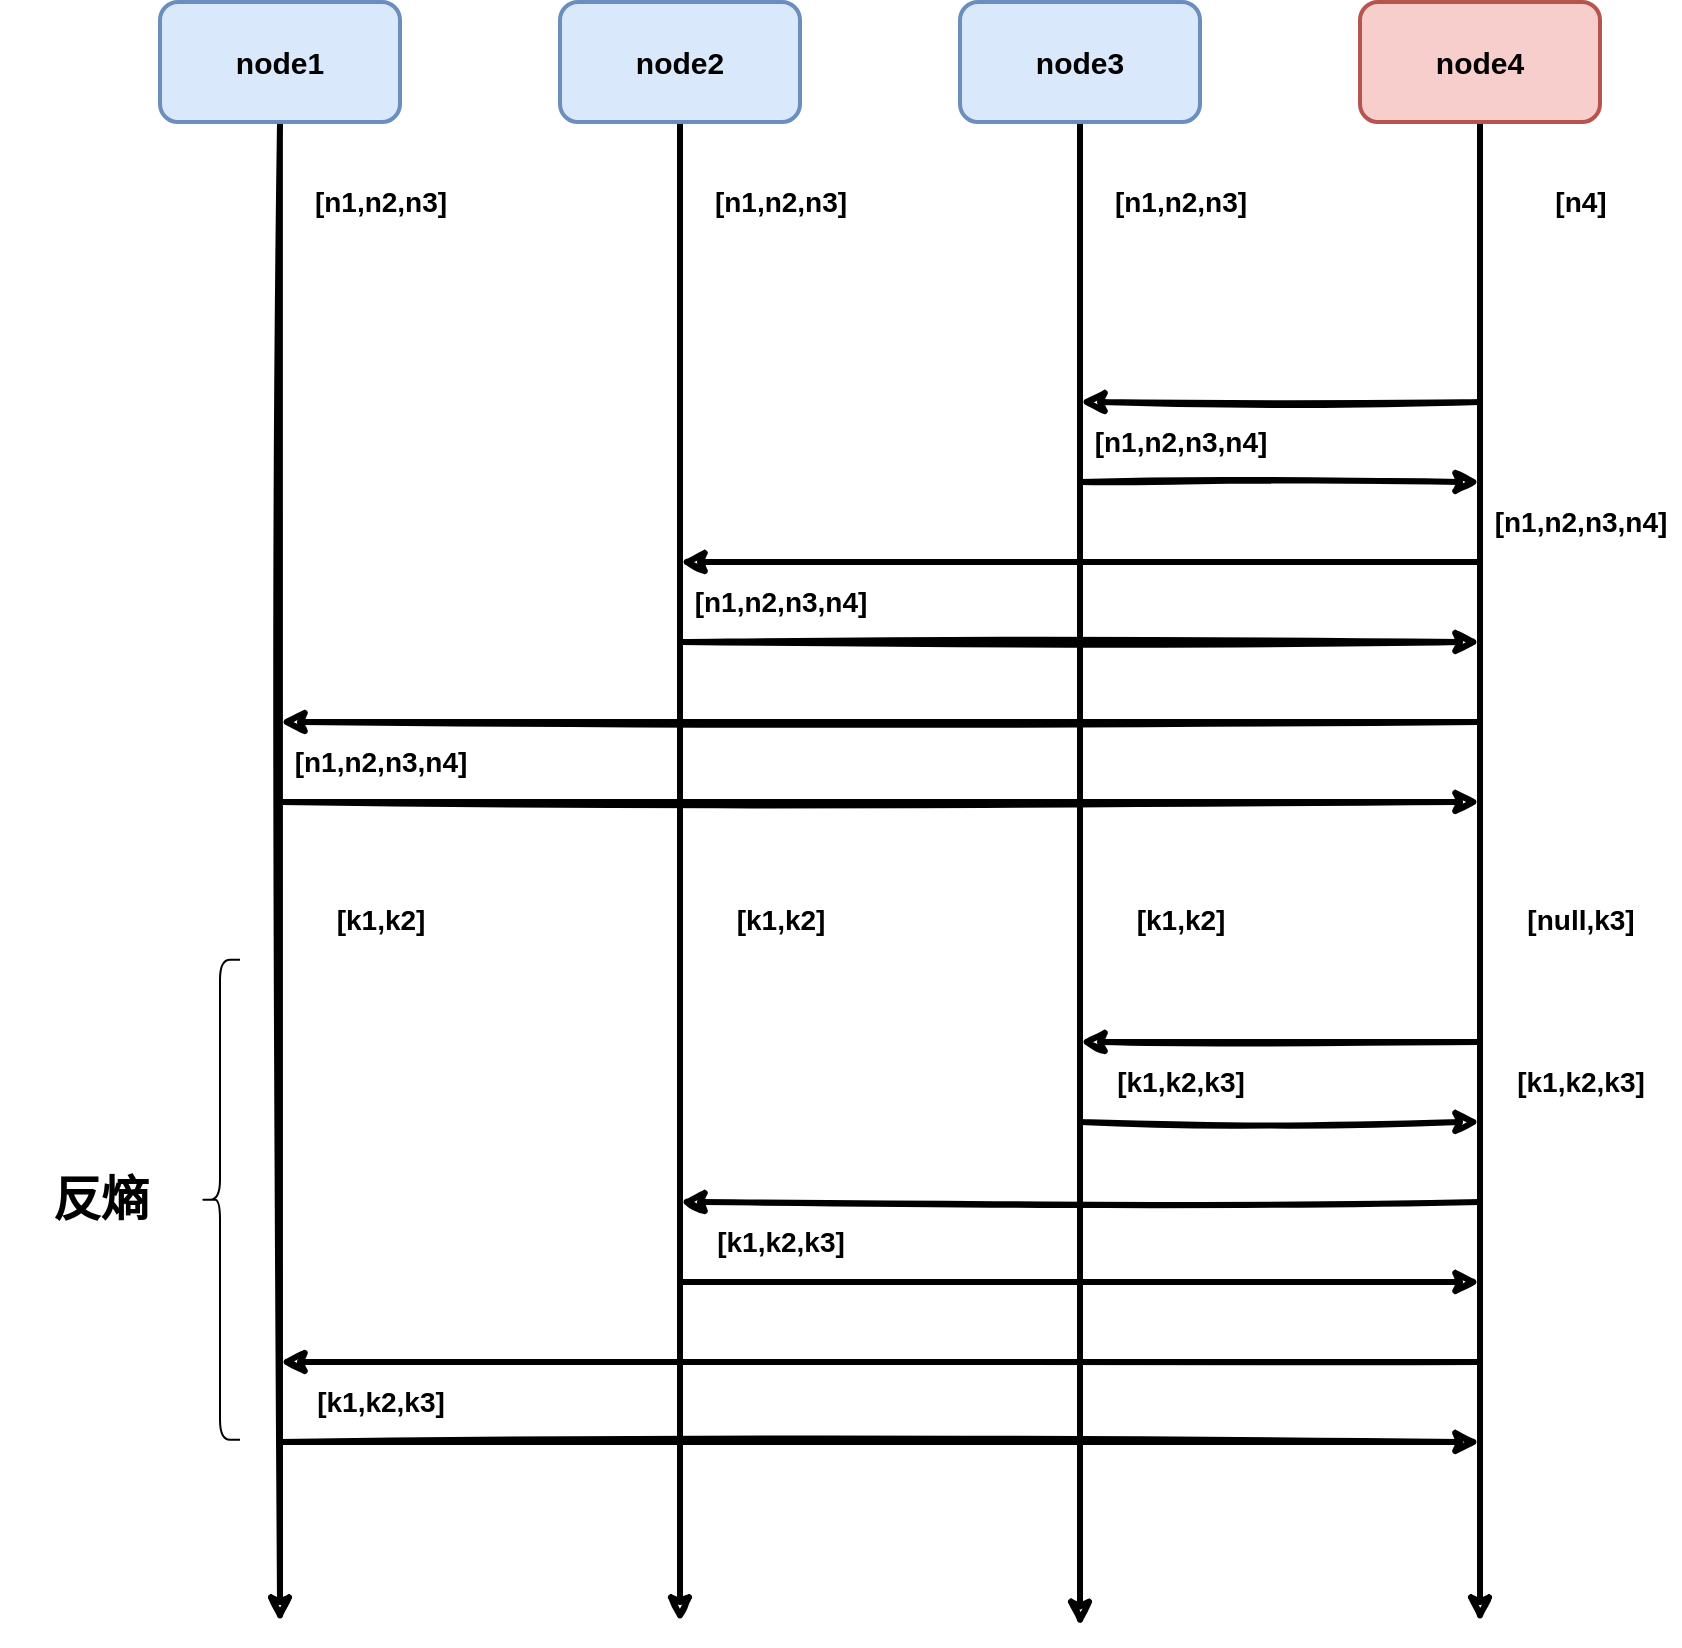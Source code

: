 <mxfile version="20.6.0" type="github">
  <diagram id="z30JZU3A5XoBl58_Tvaa" name="第 1 页">
    <mxGraphModel dx="1720" dy="971" grid="1" gridSize="10" guides="1" tooltips="1" connect="1" arrows="1" fold="1" page="1" pageScale="1" pageWidth="827" pageHeight="1169" math="0" shadow="0">
      <root>
        <mxCell id="0" />
        <mxCell id="1" parent="0" />
        <mxCell id="FDp3PBLIFGh2WiZWhGbb-116" style="edgeStyle=none;rounded=0;sketch=1;orthogonalLoop=1;jettySize=auto;html=1;strokeColor=default;strokeWidth=3;" edge="1" parent="1" source="FDp3PBLIFGh2WiZWhGbb-56">
          <mxGeometry relative="1" as="geometry">
            <mxPoint x="820" y="1050" as="targetPoint" />
          </mxGeometry>
        </mxCell>
        <mxCell id="FDp3PBLIFGh2WiZWhGbb-56" value="node1" style="rounded=1;whiteSpace=wrap;html=1;strokeWidth=2;fillWeight=4;hachureGap=8;hachureAngle=45;fillColor=#dae8fc;sketch=0;strokeColor=#6c8ebf;fontSize=15;fontStyle=1" vertex="1" parent="1">
          <mxGeometry x="760" y="240" width="120" height="60" as="geometry" />
        </mxCell>
        <mxCell id="FDp3PBLIFGh2WiZWhGbb-118" style="edgeStyle=none;rounded=0;sketch=1;orthogonalLoop=1;jettySize=auto;html=1;strokeColor=default;strokeWidth=3;" edge="1" parent="1" source="FDp3PBLIFGh2WiZWhGbb-58">
          <mxGeometry relative="1" as="geometry">
            <mxPoint x="1020" y="1050" as="targetPoint" />
          </mxGeometry>
        </mxCell>
        <mxCell id="FDp3PBLIFGh2WiZWhGbb-58" value="node2" style="rounded=1;whiteSpace=wrap;html=1;strokeWidth=2;fillWeight=4;hachureGap=8;hachureAngle=45;fillColor=#dae8fc;sketch=0;strokeColor=#6c8ebf;fontSize=15;fontStyle=1" vertex="1" parent="1">
          <mxGeometry x="960" y="240" width="120" height="60" as="geometry" />
        </mxCell>
        <mxCell id="FDp3PBLIFGh2WiZWhGbb-119" style="edgeStyle=none;rounded=0;sketch=1;orthogonalLoop=1;jettySize=auto;html=1;strokeColor=default;strokeWidth=3;" edge="1" parent="1" source="FDp3PBLIFGh2WiZWhGbb-60">
          <mxGeometry relative="1" as="geometry">
            <mxPoint x="1220" y="1052.222" as="targetPoint" />
          </mxGeometry>
        </mxCell>
        <mxCell id="FDp3PBLIFGh2WiZWhGbb-60" value="node3" style="rounded=1;whiteSpace=wrap;html=1;strokeWidth=2;fillWeight=4;hachureGap=8;hachureAngle=45;fillColor=#dae8fc;sketch=0;strokeColor=#6c8ebf;fontSize=15;fontStyle=1" vertex="1" parent="1">
          <mxGeometry x="1160" y="240" width="120" height="60" as="geometry" />
        </mxCell>
        <mxCell id="FDp3PBLIFGh2WiZWhGbb-64" value="[n1,n2,n3]" style="text;strokeColor=none;fillColor=none;html=1;fontSize=14;fontStyle=1;verticalAlign=middle;align=center;sketch=0;" vertex="1" parent="1">
          <mxGeometry x="820" y="320" width="100" height="40" as="geometry" />
        </mxCell>
        <mxCell id="FDp3PBLIFGh2WiZWhGbb-68" value="" style="endArrow=classic;html=1;rounded=0;sketch=1;strokeWidth=3;fontSize=15;" edge="1" parent="1">
          <mxGeometry width="50" height="50" relative="1" as="geometry">
            <mxPoint x="820" y="640" as="sourcePoint" />
            <mxPoint x="1420" y="640" as="targetPoint" />
            <Array as="points" />
          </mxGeometry>
        </mxCell>
        <mxCell id="FDp3PBLIFGh2WiZWhGbb-74" value="" style="endArrow=classic;html=1;rounded=0;sketch=1;strokeWidth=3;fontSize=15;" edge="1" parent="1">
          <mxGeometry width="50" height="50" relative="1" as="geometry">
            <mxPoint x="1420" y="600" as="sourcePoint" />
            <mxPoint x="820" y="600" as="targetPoint" />
          </mxGeometry>
        </mxCell>
        <mxCell id="FDp3PBLIFGh2WiZWhGbb-82" value="" style="endArrow=classic;html=1;rounded=0;sketch=1;strokeWidth=3;fontSize=14;" edge="1" parent="1">
          <mxGeometry width="50" height="50" relative="1" as="geometry">
            <mxPoint x="1220" y="480.0" as="sourcePoint" />
            <mxPoint x="1420" y="480.0" as="targetPoint" />
          </mxGeometry>
        </mxCell>
        <mxCell id="FDp3PBLIFGh2WiZWhGbb-83" value="" style="endArrow=classic;html=1;rounded=0;sketch=1;strokeWidth=3;fontSize=15;" edge="1" parent="1">
          <mxGeometry width="50" height="50" relative="1" as="geometry">
            <mxPoint x="1420" y="440.0" as="sourcePoint" />
            <mxPoint x="1220" y="440.0" as="targetPoint" />
          </mxGeometry>
        </mxCell>
        <mxCell id="FDp3PBLIFGh2WiZWhGbb-87" value="" style="endArrow=classic;html=1;rounded=0;sketch=1;strokeWidth=3;fontSize=14;" edge="1" parent="1">
          <mxGeometry width="50" height="50" relative="1" as="geometry">
            <mxPoint x="1020" y="560.0" as="sourcePoint" />
            <mxPoint x="1420" y="560" as="targetPoint" />
          </mxGeometry>
        </mxCell>
        <mxCell id="FDp3PBLIFGh2WiZWhGbb-88" value="" style="endArrow=classic;html=1;rounded=0;sketch=1;strokeWidth=3;fontSize=15;exitX=0;exitY=1;exitDx=0;exitDy=0;" edge="1" parent="1" source="FDp3PBLIFGh2WiZWhGbb-113">
          <mxGeometry width="50" height="50" relative="1" as="geometry">
            <mxPoint x="1220" y="520.0" as="sourcePoint" />
            <mxPoint x="1020" y="520.0" as="targetPoint" />
          </mxGeometry>
        </mxCell>
        <mxCell id="FDp3PBLIFGh2WiZWhGbb-120" style="edgeStyle=none;rounded=0;sketch=1;orthogonalLoop=1;jettySize=auto;html=1;strokeColor=default;strokeWidth=3;" edge="1" parent="1" source="FDp3PBLIFGh2WiZWhGbb-105">
          <mxGeometry relative="1" as="geometry">
            <mxPoint x="1420" y="1050" as="targetPoint" />
          </mxGeometry>
        </mxCell>
        <mxCell id="FDp3PBLIFGh2WiZWhGbb-105" value="node4" style="rounded=1;whiteSpace=wrap;html=1;strokeWidth=2;fillWeight=4;hachureGap=8;hachureAngle=45;fillColor=#f8cecc;sketch=0;strokeColor=#b85450;fontSize=15;fontStyle=1" vertex="1" parent="1">
          <mxGeometry x="1360" y="240" width="120" height="60" as="geometry" />
        </mxCell>
        <mxCell id="FDp3PBLIFGh2WiZWhGbb-107" value="[n1,n2,n3]" style="text;strokeColor=none;fillColor=none;html=1;fontSize=14;fontStyle=1;verticalAlign=middle;align=center;sketch=0;" vertex="1" parent="1">
          <mxGeometry x="1020" y="320" width="100" height="40" as="geometry" />
        </mxCell>
        <mxCell id="FDp3PBLIFGh2WiZWhGbb-108" value="[n1,n2,n3]" style="text;strokeColor=none;fillColor=none;html=1;fontSize=14;fontStyle=1;verticalAlign=middle;align=center;sketch=0;" vertex="1" parent="1">
          <mxGeometry x="1220" y="320" width="100" height="40" as="geometry" />
        </mxCell>
        <mxCell id="FDp3PBLIFGh2WiZWhGbb-109" value="[n4]" style="text;strokeColor=none;fillColor=none;html=1;fontSize=14;fontStyle=1;verticalAlign=middle;align=center;sketch=0;" vertex="1" parent="1">
          <mxGeometry x="1420" y="320" width="100" height="40" as="geometry" />
        </mxCell>
        <mxCell id="FDp3PBLIFGh2WiZWhGbb-112" value="[n1,n2,n3,n4]" style="text;strokeColor=none;fillColor=none;html=1;fontSize=14;fontStyle=1;verticalAlign=middle;align=center;sketch=0;" vertex="1" parent="1">
          <mxGeometry x="1220" y="440" width="100" height="40" as="geometry" />
        </mxCell>
        <mxCell id="FDp3PBLIFGh2WiZWhGbb-113" value="[n1,n2,n3,n4]" style="text;strokeColor=none;fillColor=none;html=1;fontSize=14;fontStyle=1;verticalAlign=middle;align=center;sketch=0;" vertex="1" parent="1">
          <mxGeometry x="1420" y="480" width="100" height="40" as="geometry" />
        </mxCell>
        <mxCell id="FDp3PBLIFGh2WiZWhGbb-114" value="[n1,n2,n3,n4]" style="text;strokeColor=none;fillColor=none;html=1;fontSize=14;fontStyle=1;verticalAlign=middle;align=center;sketch=0;" vertex="1" parent="1">
          <mxGeometry x="1020" y="520" width="100" height="40" as="geometry" />
        </mxCell>
        <mxCell id="FDp3PBLIFGh2WiZWhGbb-115" value="[n1,n2,n3,n4]" style="text;strokeColor=none;fillColor=none;html=1;fontSize=14;fontStyle=1;verticalAlign=middle;align=center;sketch=0;" vertex="1" parent="1">
          <mxGeometry x="820" y="600" width="100" height="40" as="geometry" />
        </mxCell>
        <mxCell id="FDp3PBLIFGh2WiZWhGbb-117" style="edgeStyle=none;rounded=0;sketch=1;orthogonalLoop=1;jettySize=auto;html=1;exitX=0.5;exitY=1;exitDx=0;exitDy=0;strokeColor=default;strokeWidth=3;" edge="1" parent="1" source="FDp3PBLIFGh2WiZWhGbb-107" target="FDp3PBLIFGh2WiZWhGbb-107">
          <mxGeometry relative="1" as="geometry" />
        </mxCell>
        <mxCell id="FDp3PBLIFGh2WiZWhGbb-121" value="" style="endArrow=classic;html=1;rounded=0;sketch=1;strokeWidth=3;fontSize=15;" edge="1" parent="1">
          <mxGeometry width="50" height="50" relative="1" as="geometry">
            <mxPoint x="820" y="960" as="sourcePoint" />
            <mxPoint x="1420" y="960" as="targetPoint" />
            <Array as="points" />
          </mxGeometry>
        </mxCell>
        <mxCell id="FDp3PBLIFGh2WiZWhGbb-122" value="" style="endArrow=classic;html=1;rounded=0;sketch=1;strokeWidth=3;fontSize=15;" edge="1" parent="1">
          <mxGeometry width="50" height="50" relative="1" as="geometry">
            <mxPoint x="1420" y="920" as="sourcePoint" />
            <mxPoint x="820" y="920" as="targetPoint" />
          </mxGeometry>
        </mxCell>
        <mxCell id="FDp3PBLIFGh2WiZWhGbb-123" value="" style="endArrow=classic;html=1;rounded=0;sketch=1;strokeWidth=3;fontSize=14;" edge="1" parent="1">
          <mxGeometry width="50" height="50" relative="1" as="geometry">
            <mxPoint x="1220" y="800.0" as="sourcePoint" />
            <mxPoint x="1420" y="800.0" as="targetPoint" />
          </mxGeometry>
        </mxCell>
        <mxCell id="FDp3PBLIFGh2WiZWhGbb-124" value="" style="endArrow=classic;html=1;rounded=0;sketch=1;strokeWidth=3;fontSize=15;" edge="1" parent="1">
          <mxGeometry width="50" height="50" relative="1" as="geometry">
            <mxPoint x="1420" y="760.0" as="sourcePoint" />
            <mxPoint x="1220" y="760.0" as="targetPoint" />
          </mxGeometry>
        </mxCell>
        <mxCell id="FDp3PBLIFGh2WiZWhGbb-125" value="" style="endArrow=classic;html=1;rounded=0;sketch=1;strokeWidth=3;fontSize=14;" edge="1" parent="1">
          <mxGeometry width="50" height="50" relative="1" as="geometry">
            <mxPoint x="1020" y="880.0" as="sourcePoint" />
            <mxPoint x="1420" y="880" as="targetPoint" />
          </mxGeometry>
        </mxCell>
        <mxCell id="FDp3PBLIFGh2WiZWhGbb-126" value="" style="endArrow=classic;html=1;rounded=0;sketch=1;strokeWidth=3;fontSize=15;exitX=0;exitY=1;exitDx=0;exitDy=0;" edge="1" parent="1">
          <mxGeometry width="50" height="50" relative="1" as="geometry">
            <mxPoint x="1420" y="840" as="sourcePoint" />
            <mxPoint x="1020" y="840.0" as="targetPoint" />
          </mxGeometry>
        </mxCell>
        <mxCell id="FDp3PBLIFGh2WiZWhGbb-132" value="[k1,k2]" style="text;strokeColor=none;fillColor=none;html=1;fontSize=14;fontStyle=1;verticalAlign=middle;align=center;sketch=0;" vertex="1" parent="1">
          <mxGeometry x="820" y="678.89" width="100" height="40" as="geometry" />
        </mxCell>
        <mxCell id="FDp3PBLIFGh2WiZWhGbb-135" value="[null,k3]" style="text;strokeColor=none;fillColor=none;html=1;fontSize=14;fontStyle=1;verticalAlign=middle;align=center;sketch=0;" vertex="1" parent="1">
          <mxGeometry x="1420" y="678.89" width="100" height="40" as="geometry" />
        </mxCell>
        <mxCell id="FDp3PBLIFGh2WiZWhGbb-136" style="edgeStyle=none;rounded=0;sketch=1;orthogonalLoop=1;jettySize=auto;html=1;exitX=0.5;exitY=1;exitDx=0;exitDy=0;strokeColor=default;strokeWidth=3;" edge="1" parent="1">
          <mxGeometry relative="1" as="geometry">
            <mxPoint x="1070" y="758.89" as="sourcePoint" />
            <mxPoint x="1070" y="758.89" as="targetPoint" />
          </mxGeometry>
        </mxCell>
        <mxCell id="FDp3PBLIFGh2WiZWhGbb-137" value="[k1,k2]" style="text;strokeColor=none;fillColor=none;html=1;fontSize=14;fontStyle=1;verticalAlign=middle;align=center;sketch=0;" vertex="1" parent="1">
          <mxGeometry x="1020" y="678.89" width="100" height="40" as="geometry" />
        </mxCell>
        <mxCell id="FDp3PBLIFGh2WiZWhGbb-138" value="[k1,k2]" style="text;strokeColor=none;fillColor=none;html=1;fontSize=14;fontStyle=1;verticalAlign=middle;align=center;sketch=0;" vertex="1" parent="1">
          <mxGeometry x="1220" y="678.89" width="100" height="40" as="geometry" />
        </mxCell>
        <mxCell id="FDp3PBLIFGh2WiZWhGbb-139" value="[k1,k2,k3]" style="text;strokeColor=none;fillColor=none;html=1;fontSize=14;fontStyle=1;verticalAlign=middle;align=center;sketch=0;" vertex="1" parent="1">
          <mxGeometry x="1420" y="760" width="100" height="40" as="geometry" />
        </mxCell>
        <mxCell id="FDp3PBLIFGh2WiZWhGbb-140" value="[k1,k2,k3]" style="text;strokeColor=none;fillColor=none;html=1;fontSize=14;fontStyle=1;verticalAlign=middle;align=center;sketch=0;" vertex="1" parent="1">
          <mxGeometry x="1220" y="760" width="100" height="40" as="geometry" />
        </mxCell>
        <mxCell id="FDp3PBLIFGh2WiZWhGbb-141" value="[k1,k2,k3]" style="text;strokeColor=none;fillColor=none;html=1;fontSize=14;fontStyle=1;verticalAlign=middle;align=center;sketch=0;" vertex="1" parent="1">
          <mxGeometry x="1020" y="840" width="100" height="40" as="geometry" />
        </mxCell>
        <mxCell id="FDp3PBLIFGh2WiZWhGbb-142" value="[k1,k2,k3]" style="text;strokeColor=none;fillColor=none;html=1;fontSize=14;fontStyle=1;verticalAlign=middle;align=center;sketch=0;" vertex="1" parent="1">
          <mxGeometry x="820" y="920" width="100" height="40" as="geometry" />
        </mxCell>
        <mxCell id="FDp3PBLIFGh2WiZWhGbb-143" value="" style="shape=curlyBracket;whiteSpace=wrap;html=1;rounded=1;labelPosition=left;verticalLabelPosition=middle;align=right;verticalAlign=middle;sketch=0;fontSize=14;" vertex="1" parent="1">
          <mxGeometry x="780" y="718.89" width="20" height="240" as="geometry" />
        </mxCell>
        <mxCell id="FDp3PBLIFGh2WiZWhGbb-144" value="反熵" style="text;strokeColor=none;fillColor=none;html=1;fontSize=24;fontStyle=1;verticalAlign=middle;align=center;sketch=0;" vertex="1" parent="1">
          <mxGeometry x="680" y="818.89" width="100" height="40" as="geometry" />
        </mxCell>
      </root>
    </mxGraphModel>
  </diagram>
</mxfile>
